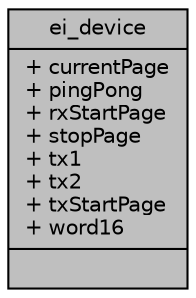digraph "ei_device"
{
 // LATEX_PDF_SIZE
  edge [fontname="Helvetica",fontsize="10",labelfontname="Helvetica",labelfontsize="10"];
  node [fontname="Helvetica",fontsize="10",shape=record];
  Node1 [label="{ei_device\n|+ currentPage\l+ pingPong\l+ rxStartPage\l+ stopPage\l+ tx1\l+ tx2\l+ txStartPage\l+ word16\l|}",height=0.2,width=0.4,color="black", fillcolor="grey75", style="filled", fontcolor="black",tooltip=" "];
}
